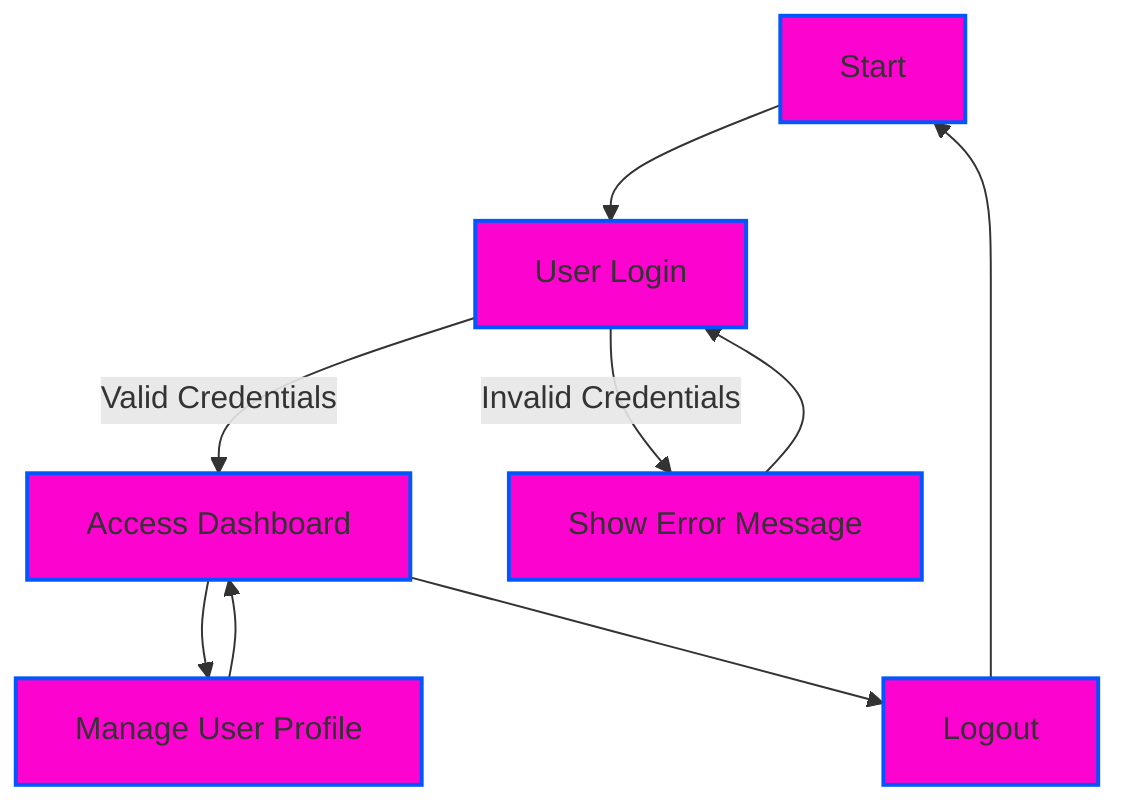 flowchart TD
    style A fill:#fc03cf, stroke:#0356fc, stroke-width:2px
    style B fill:#fc03cf, stroke:#0356fc, stroke-width:2px
    style C fill:#fc03cf, stroke:#0356fc, stroke-width:2px
    style D fill:#fc03cf, stroke:#0356fc, stroke-width:2px
    style E fill:#fc03cf, stroke:#0356fc, stroke-width:2px
    style F fill:#fc03cf, stroke:#0356fc, stroke-width:2px

    A[Start] --> B[User Login]
    B -->|Valid Credentials| C[Access Dashboard]
    B -->|Invalid Credentials| D[Show Error Message]
    D --> B
    C --> E[Manage User Profile]
    C --> F[Logout]
    F --> A
    E --> C